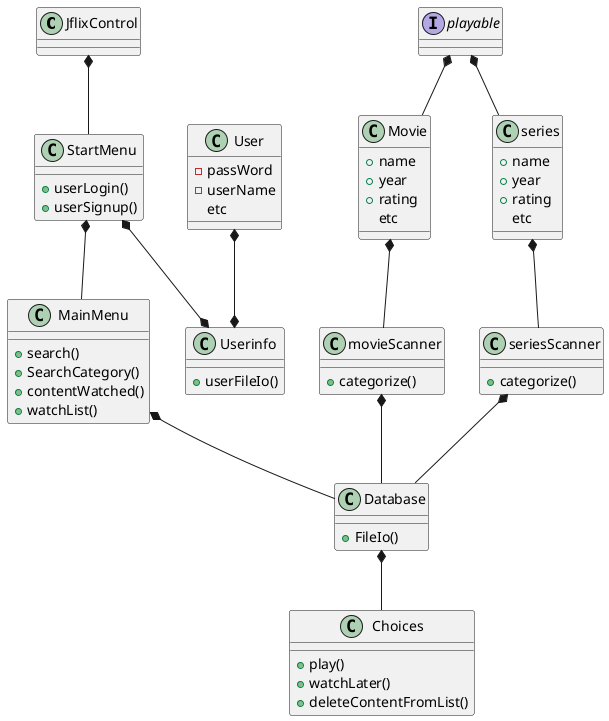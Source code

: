 @startuml

class JflixControl

class StartMenu

StartMenu : + userLogin()
StartMenu : + userSignup()

class MainMenu
MainMenu : +search()
MainMenu : +SearchCategory()
MainMenu : +contentWatched()
MainMenu : +watchList()

class Userinfo
Userinfo : +userFileIo()


class User
User : -passWord
User : -userName
User : etc

class Database
Database : +FileIo()

class Choices
Choices : +play()
Choices : +watchLater()
Choices : +deleteContentFromList()

class Movie
Movie : +name
Movie : +year
Movie : +rating
Movie : etc

class movieScanner
movieScanner : +categorize()

class seriesScanner
seriesScanner : +categorize()

class series
series : +name
series : +year
series : +rating
series : etc

interface playable

movieScanner *-- Database
seriesScanner *-- Database
Movie *-- movieScanner
series *-- seriesScanner

StartMenu *-- MainMenu
JflixControl *-- StartMenu
MainMenu *-- Database
Database *-- Choices

User *--* Userinfo

StartMenu *--* Userinfo

playable *-- Movie
playable *-- series




@enduml